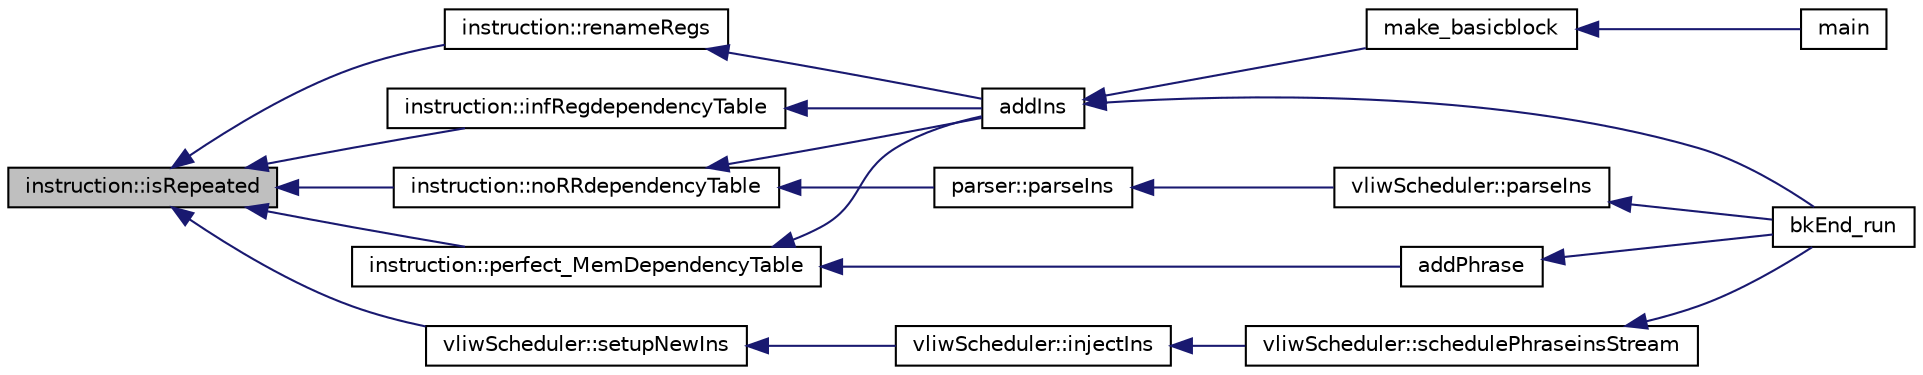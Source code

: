 digraph G
{
  edge [fontname="Helvetica",fontsize="10",labelfontname="Helvetica",labelfontsize="10"];
  node [fontname="Helvetica",fontsize="10",shape=record];
  rankdir=LR;
  Node1 [label="instruction::isRepeated",height=0.2,width=0.4,color="black", fillcolor="grey75", style="filled" fontcolor="black"];
  Node1 -> Node2 [dir=back,color="midnightblue",fontsize="10",style="solid"];
  Node2 [label="instruction::infRegdependencyTable",height=0.2,width=0.4,color="black", fillcolor="white", style="filled",URL="$classinstruction.html#ab04c4389f9057613f1ca69d89509f531"];
  Node2 -> Node3 [dir=back,color="midnightblue",fontsize="10",style="solid"];
  Node3 [label="addIns",height=0.2,width=0.4,color="black", fillcolor="white", style="filled",URL="$bkEnd_8cpp.html#a699e911f02cc068558e37f3496d086ce"];
  Node3 -> Node4 [dir=back,color="midnightblue",fontsize="10",style="solid"];
  Node4 [label="bkEnd_run",height=0.2,width=0.4,color="black", fillcolor="white", style="filled",URL="$bkEnd_8h.html#a0de885ce07273f37e162ecb0e63ec95d"];
  Node3 -> Node5 [dir=back,color="midnightblue",fontsize="10",style="solid"];
  Node5 [label="make_basicblock",height=0.2,width=0.4,color="black", fillcolor="white", style="filled",URL="$make__basicblock_8cpp.html#a765669fc41b8885a39c1ec0df0df96ca"];
  Node5 -> Node6 [dir=back,color="midnightblue",fontsize="10",style="solid"];
  Node6 [label="main",height=0.2,width=0.4,color="black", fillcolor="white", style="filled",URL="$main_8cpp.html#a0ddf1224851353fc92bfbff6f499fa97"];
  Node1 -> Node7 [dir=back,color="midnightblue",fontsize="10",style="solid"];
  Node7 [label="instruction::noRRdependencyTable",height=0.2,width=0.4,color="black", fillcolor="white", style="filled",URL="$classinstruction.html#a096c7696da9989235116d28996b34143"];
  Node7 -> Node3 [dir=back,color="midnightblue",fontsize="10",style="solid"];
  Node7 -> Node8 [dir=back,color="midnightblue",fontsize="10",style="solid"];
  Node8 [label="parser::parseIns",height=0.2,width=0.4,color="black", fillcolor="white", style="filled",URL="$classparser.html#a6433223120dd1acca009c5c3bdddcf54"];
  Node8 -> Node9 [dir=back,color="midnightblue",fontsize="10",style="solid"];
  Node9 [label="vliwScheduler::parseIns",height=0.2,width=0.4,color="black", fillcolor="white", style="filled",URL="$classvliwScheduler.html#a9fde0b92fb06b843f278907413661df1"];
  Node9 -> Node4 [dir=back,color="midnightblue",fontsize="10",style="solid"];
  Node1 -> Node10 [dir=back,color="midnightblue",fontsize="10",style="solid"];
  Node10 [label="instruction::perfect_MemDependencyTable",height=0.2,width=0.4,color="black", fillcolor="white", style="filled",URL="$classinstruction.html#a213dc8dc75e0df8b8be759462b3cb8b9"];
  Node10 -> Node3 [dir=back,color="midnightblue",fontsize="10",style="solid"];
  Node10 -> Node11 [dir=back,color="midnightblue",fontsize="10",style="solid"];
  Node11 [label="addPhrase",height=0.2,width=0.4,color="black", fillcolor="white", style="filled",URL="$bkEnd_8cpp.html#a73b0a124e04ab7ad583a8ad063d501c5"];
  Node11 -> Node4 [dir=back,color="midnightblue",fontsize="10",style="solid"];
  Node1 -> Node12 [dir=back,color="midnightblue",fontsize="10",style="solid"];
  Node12 [label="instruction::renameRegs",height=0.2,width=0.4,color="black", fillcolor="white", style="filled",URL="$classinstruction.html#a6dfbd578c46bb88f5b7ac61b74b7fba4"];
  Node12 -> Node3 [dir=back,color="midnightblue",fontsize="10",style="solid"];
  Node1 -> Node13 [dir=back,color="midnightblue",fontsize="10",style="solid"];
  Node13 [label="vliwScheduler::setupNewIns",height=0.2,width=0.4,color="black", fillcolor="white", style="filled",URL="$classvliwScheduler.html#afd1ec0df4e12e892ef2e1d6cd5a1ad3c"];
  Node13 -> Node14 [dir=back,color="midnightblue",fontsize="10",style="solid"];
  Node14 [label="vliwScheduler::injectIns",height=0.2,width=0.4,color="black", fillcolor="white", style="filled",URL="$classvliwScheduler.html#adc49e9c2b4208f4bf4fe3d1a465e409b"];
  Node14 -> Node15 [dir=back,color="midnightblue",fontsize="10",style="solid"];
  Node15 [label="vliwScheduler::schedulePhraseinsStream",height=0.2,width=0.4,color="black", fillcolor="white", style="filled",URL="$classvliwScheduler.html#a5abce2c71dce559d07f8f5de8f04c146"];
  Node15 -> Node4 [dir=back,color="midnightblue",fontsize="10",style="solid"];
}
